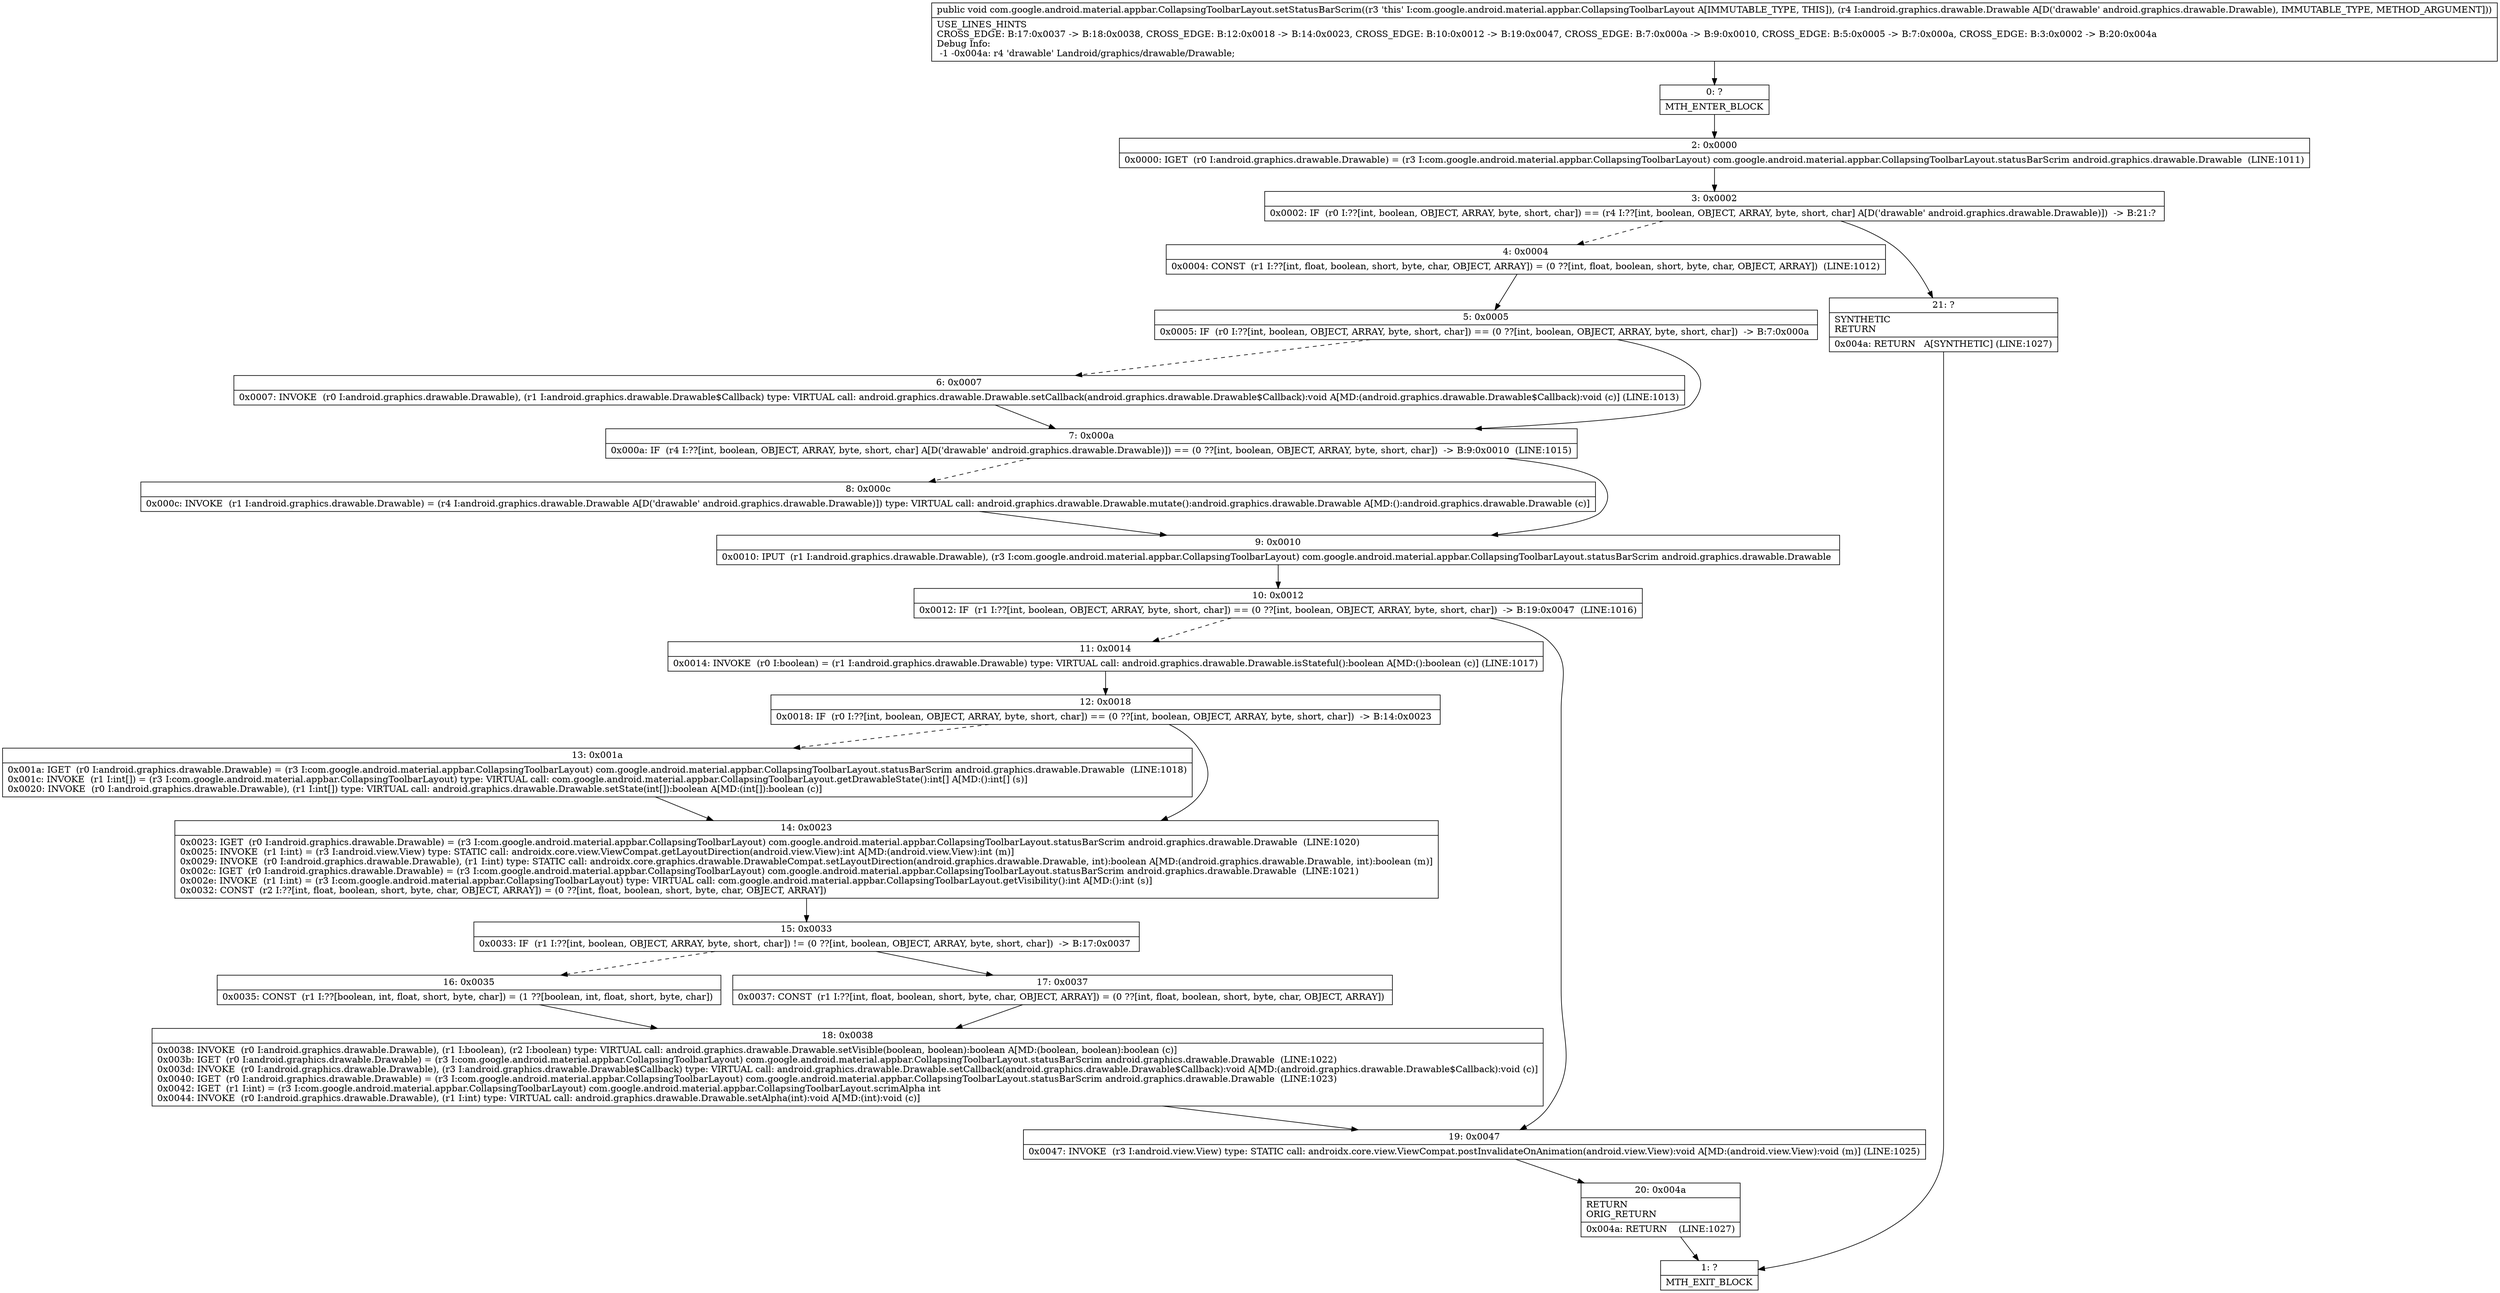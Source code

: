 digraph "CFG forcom.google.android.material.appbar.CollapsingToolbarLayout.setStatusBarScrim(Landroid\/graphics\/drawable\/Drawable;)V" {
Node_0 [shape=record,label="{0\:\ ?|MTH_ENTER_BLOCK\l}"];
Node_2 [shape=record,label="{2\:\ 0x0000|0x0000: IGET  (r0 I:android.graphics.drawable.Drawable) = (r3 I:com.google.android.material.appbar.CollapsingToolbarLayout) com.google.android.material.appbar.CollapsingToolbarLayout.statusBarScrim android.graphics.drawable.Drawable  (LINE:1011)\l}"];
Node_3 [shape=record,label="{3\:\ 0x0002|0x0002: IF  (r0 I:??[int, boolean, OBJECT, ARRAY, byte, short, char]) == (r4 I:??[int, boolean, OBJECT, ARRAY, byte, short, char] A[D('drawable' android.graphics.drawable.Drawable)])  \-\> B:21:? \l}"];
Node_4 [shape=record,label="{4\:\ 0x0004|0x0004: CONST  (r1 I:??[int, float, boolean, short, byte, char, OBJECT, ARRAY]) = (0 ??[int, float, boolean, short, byte, char, OBJECT, ARRAY])  (LINE:1012)\l}"];
Node_5 [shape=record,label="{5\:\ 0x0005|0x0005: IF  (r0 I:??[int, boolean, OBJECT, ARRAY, byte, short, char]) == (0 ??[int, boolean, OBJECT, ARRAY, byte, short, char])  \-\> B:7:0x000a \l}"];
Node_6 [shape=record,label="{6\:\ 0x0007|0x0007: INVOKE  (r0 I:android.graphics.drawable.Drawable), (r1 I:android.graphics.drawable.Drawable$Callback) type: VIRTUAL call: android.graphics.drawable.Drawable.setCallback(android.graphics.drawable.Drawable$Callback):void A[MD:(android.graphics.drawable.Drawable$Callback):void (c)] (LINE:1013)\l}"];
Node_7 [shape=record,label="{7\:\ 0x000a|0x000a: IF  (r4 I:??[int, boolean, OBJECT, ARRAY, byte, short, char] A[D('drawable' android.graphics.drawable.Drawable)]) == (0 ??[int, boolean, OBJECT, ARRAY, byte, short, char])  \-\> B:9:0x0010  (LINE:1015)\l}"];
Node_8 [shape=record,label="{8\:\ 0x000c|0x000c: INVOKE  (r1 I:android.graphics.drawable.Drawable) = (r4 I:android.graphics.drawable.Drawable A[D('drawable' android.graphics.drawable.Drawable)]) type: VIRTUAL call: android.graphics.drawable.Drawable.mutate():android.graphics.drawable.Drawable A[MD:():android.graphics.drawable.Drawable (c)]\l}"];
Node_9 [shape=record,label="{9\:\ 0x0010|0x0010: IPUT  (r1 I:android.graphics.drawable.Drawable), (r3 I:com.google.android.material.appbar.CollapsingToolbarLayout) com.google.android.material.appbar.CollapsingToolbarLayout.statusBarScrim android.graphics.drawable.Drawable \l}"];
Node_10 [shape=record,label="{10\:\ 0x0012|0x0012: IF  (r1 I:??[int, boolean, OBJECT, ARRAY, byte, short, char]) == (0 ??[int, boolean, OBJECT, ARRAY, byte, short, char])  \-\> B:19:0x0047  (LINE:1016)\l}"];
Node_11 [shape=record,label="{11\:\ 0x0014|0x0014: INVOKE  (r0 I:boolean) = (r1 I:android.graphics.drawable.Drawable) type: VIRTUAL call: android.graphics.drawable.Drawable.isStateful():boolean A[MD:():boolean (c)] (LINE:1017)\l}"];
Node_12 [shape=record,label="{12\:\ 0x0018|0x0018: IF  (r0 I:??[int, boolean, OBJECT, ARRAY, byte, short, char]) == (0 ??[int, boolean, OBJECT, ARRAY, byte, short, char])  \-\> B:14:0x0023 \l}"];
Node_13 [shape=record,label="{13\:\ 0x001a|0x001a: IGET  (r0 I:android.graphics.drawable.Drawable) = (r3 I:com.google.android.material.appbar.CollapsingToolbarLayout) com.google.android.material.appbar.CollapsingToolbarLayout.statusBarScrim android.graphics.drawable.Drawable  (LINE:1018)\l0x001c: INVOKE  (r1 I:int[]) = (r3 I:com.google.android.material.appbar.CollapsingToolbarLayout) type: VIRTUAL call: com.google.android.material.appbar.CollapsingToolbarLayout.getDrawableState():int[] A[MD:():int[] (s)]\l0x0020: INVOKE  (r0 I:android.graphics.drawable.Drawable), (r1 I:int[]) type: VIRTUAL call: android.graphics.drawable.Drawable.setState(int[]):boolean A[MD:(int[]):boolean (c)]\l}"];
Node_14 [shape=record,label="{14\:\ 0x0023|0x0023: IGET  (r0 I:android.graphics.drawable.Drawable) = (r3 I:com.google.android.material.appbar.CollapsingToolbarLayout) com.google.android.material.appbar.CollapsingToolbarLayout.statusBarScrim android.graphics.drawable.Drawable  (LINE:1020)\l0x0025: INVOKE  (r1 I:int) = (r3 I:android.view.View) type: STATIC call: androidx.core.view.ViewCompat.getLayoutDirection(android.view.View):int A[MD:(android.view.View):int (m)]\l0x0029: INVOKE  (r0 I:android.graphics.drawable.Drawable), (r1 I:int) type: STATIC call: androidx.core.graphics.drawable.DrawableCompat.setLayoutDirection(android.graphics.drawable.Drawable, int):boolean A[MD:(android.graphics.drawable.Drawable, int):boolean (m)]\l0x002c: IGET  (r0 I:android.graphics.drawable.Drawable) = (r3 I:com.google.android.material.appbar.CollapsingToolbarLayout) com.google.android.material.appbar.CollapsingToolbarLayout.statusBarScrim android.graphics.drawable.Drawable  (LINE:1021)\l0x002e: INVOKE  (r1 I:int) = (r3 I:com.google.android.material.appbar.CollapsingToolbarLayout) type: VIRTUAL call: com.google.android.material.appbar.CollapsingToolbarLayout.getVisibility():int A[MD:():int (s)]\l0x0032: CONST  (r2 I:??[int, float, boolean, short, byte, char, OBJECT, ARRAY]) = (0 ??[int, float, boolean, short, byte, char, OBJECT, ARRAY]) \l}"];
Node_15 [shape=record,label="{15\:\ 0x0033|0x0033: IF  (r1 I:??[int, boolean, OBJECT, ARRAY, byte, short, char]) != (0 ??[int, boolean, OBJECT, ARRAY, byte, short, char])  \-\> B:17:0x0037 \l}"];
Node_16 [shape=record,label="{16\:\ 0x0035|0x0035: CONST  (r1 I:??[boolean, int, float, short, byte, char]) = (1 ??[boolean, int, float, short, byte, char]) \l}"];
Node_18 [shape=record,label="{18\:\ 0x0038|0x0038: INVOKE  (r0 I:android.graphics.drawable.Drawable), (r1 I:boolean), (r2 I:boolean) type: VIRTUAL call: android.graphics.drawable.Drawable.setVisible(boolean, boolean):boolean A[MD:(boolean, boolean):boolean (c)]\l0x003b: IGET  (r0 I:android.graphics.drawable.Drawable) = (r3 I:com.google.android.material.appbar.CollapsingToolbarLayout) com.google.android.material.appbar.CollapsingToolbarLayout.statusBarScrim android.graphics.drawable.Drawable  (LINE:1022)\l0x003d: INVOKE  (r0 I:android.graphics.drawable.Drawable), (r3 I:android.graphics.drawable.Drawable$Callback) type: VIRTUAL call: android.graphics.drawable.Drawable.setCallback(android.graphics.drawable.Drawable$Callback):void A[MD:(android.graphics.drawable.Drawable$Callback):void (c)]\l0x0040: IGET  (r0 I:android.graphics.drawable.Drawable) = (r3 I:com.google.android.material.appbar.CollapsingToolbarLayout) com.google.android.material.appbar.CollapsingToolbarLayout.statusBarScrim android.graphics.drawable.Drawable  (LINE:1023)\l0x0042: IGET  (r1 I:int) = (r3 I:com.google.android.material.appbar.CollapsingToolbarLayout) com.google.android.material.appbar.CollapsingToolbarLayout.scrimAlpha int \l0x0044: INVOKE  (r0 I:android.graphics.drawable.Drawable), (r1 I:int) type: VIRTUAL call: android.graphics.drawable.Drawable.setAlpha(int):void A[MD:(int):void (c)]\l}"];
Node_17 [shape=record,label="{17\:\ 0x0037|0x0037: CONST  (r1 I:??[int, float, boolean, short, byte, char, OBJECT, ARRAY]) = (0 ??[int, float, boolean, short, byte, char, OBJECT, ARRAY]) \l}"];
Node_19 [shape=record,label="{19\:\ 0x0047|0x0047: INVOKE  (r3 I:android.view.View) type: STATIC call: androidx.core.view.ViewCompat.postInvalidateOnAnimation(android.view.View):void A[MD:(android.view.View):void (m)] (LINE:1025)\l}"];
Node_20 [shape=record,label="{20\:\ 0x004a|RETURN\lORIG_RETURN\l|0x004a: RETURN    (LINE:1027)\l}"];
Node_1 [shape=record,label="{1\:\ ?|MTH_EXIT_BLOCK\l}"];
Node_21 [shape=record,label="{21\:\ ?|SYNTHETIC\lRETURN\l|0x004a: RETURN   A[SYNTHETIC] (LINE:1027)\l}"];
MethodNode[shape=record,label="{public void com.google.android.material.appbar.CollapsingToolbarLayout.setStatusBarScrim((r3 'this' I:com.google.android.material.appbar.CollapsingToolbarLayout A[IMMUTABLE_TYPE, THIS]), (r4 I:android.graphics.drawable.Drawable A[D('drawable' android.graphics.drawable.Drawable), IMMUTABLE_TYPE, METHOD_ARGUMENT]))  | USE_LINES_HINTS\lCROSS_EDGE: B:17:0x0037 \-\> B:18:0x0038, CROSS_EDGE: B:12:0x0018 \-\> B:14:0x0023, CROSS_EDGE: B:10:0x0012 \-\> B:19:0x0047, CROSS_EDGE: B:7:0x000a \-\> B:9:0x0010, CROSS_EDGE: B:5:0x0005 \-\> B:7:0x000a, CROSS_EDGE: B:3:0x0002 \-\> B:20:0x004a\lDebug Info:\l  \-1 \-0x004a: r4 'drawable' Landroid\/graphics\/drawable\/Drawable;\l}"];
MethodNode -> Node_0;Node_0 -> Node_2;
Node_2 -> Node_3;
Node_3 -> Node_4[style=dashed];
Node_3 -> Node_21;
Node_4 -> Node_5;
Node_5 -> Node_6[style=dashed];
Node_5 -> Node_7;
Node_6 -> Node_7;
Node_7 -> Node_8[style=dashed];
Node_7 -> Node_9;
Node_8 -> Node_9;
Node_9 -> Node_10;
Node_10 -> Node_11[style=dashed];
Node_10 -> Node_19;
Node_11 -> Node_12;
Node_12 -> Node_13[style=dashed];
Node_12 -> Node_14;
Node_13 -> Node_14;
Node_14 -> Node_15;
Node_15 -> Node_16[style=dashed];
Node_15 -> Node_17;
Node_16 -> Node_18;
Node_18 -> Node_19;
Node_17 -> Node_18;
Node_19 -> Node_20;
Node_20 -> Node_1;
Node_21 -> Node_1;
}

